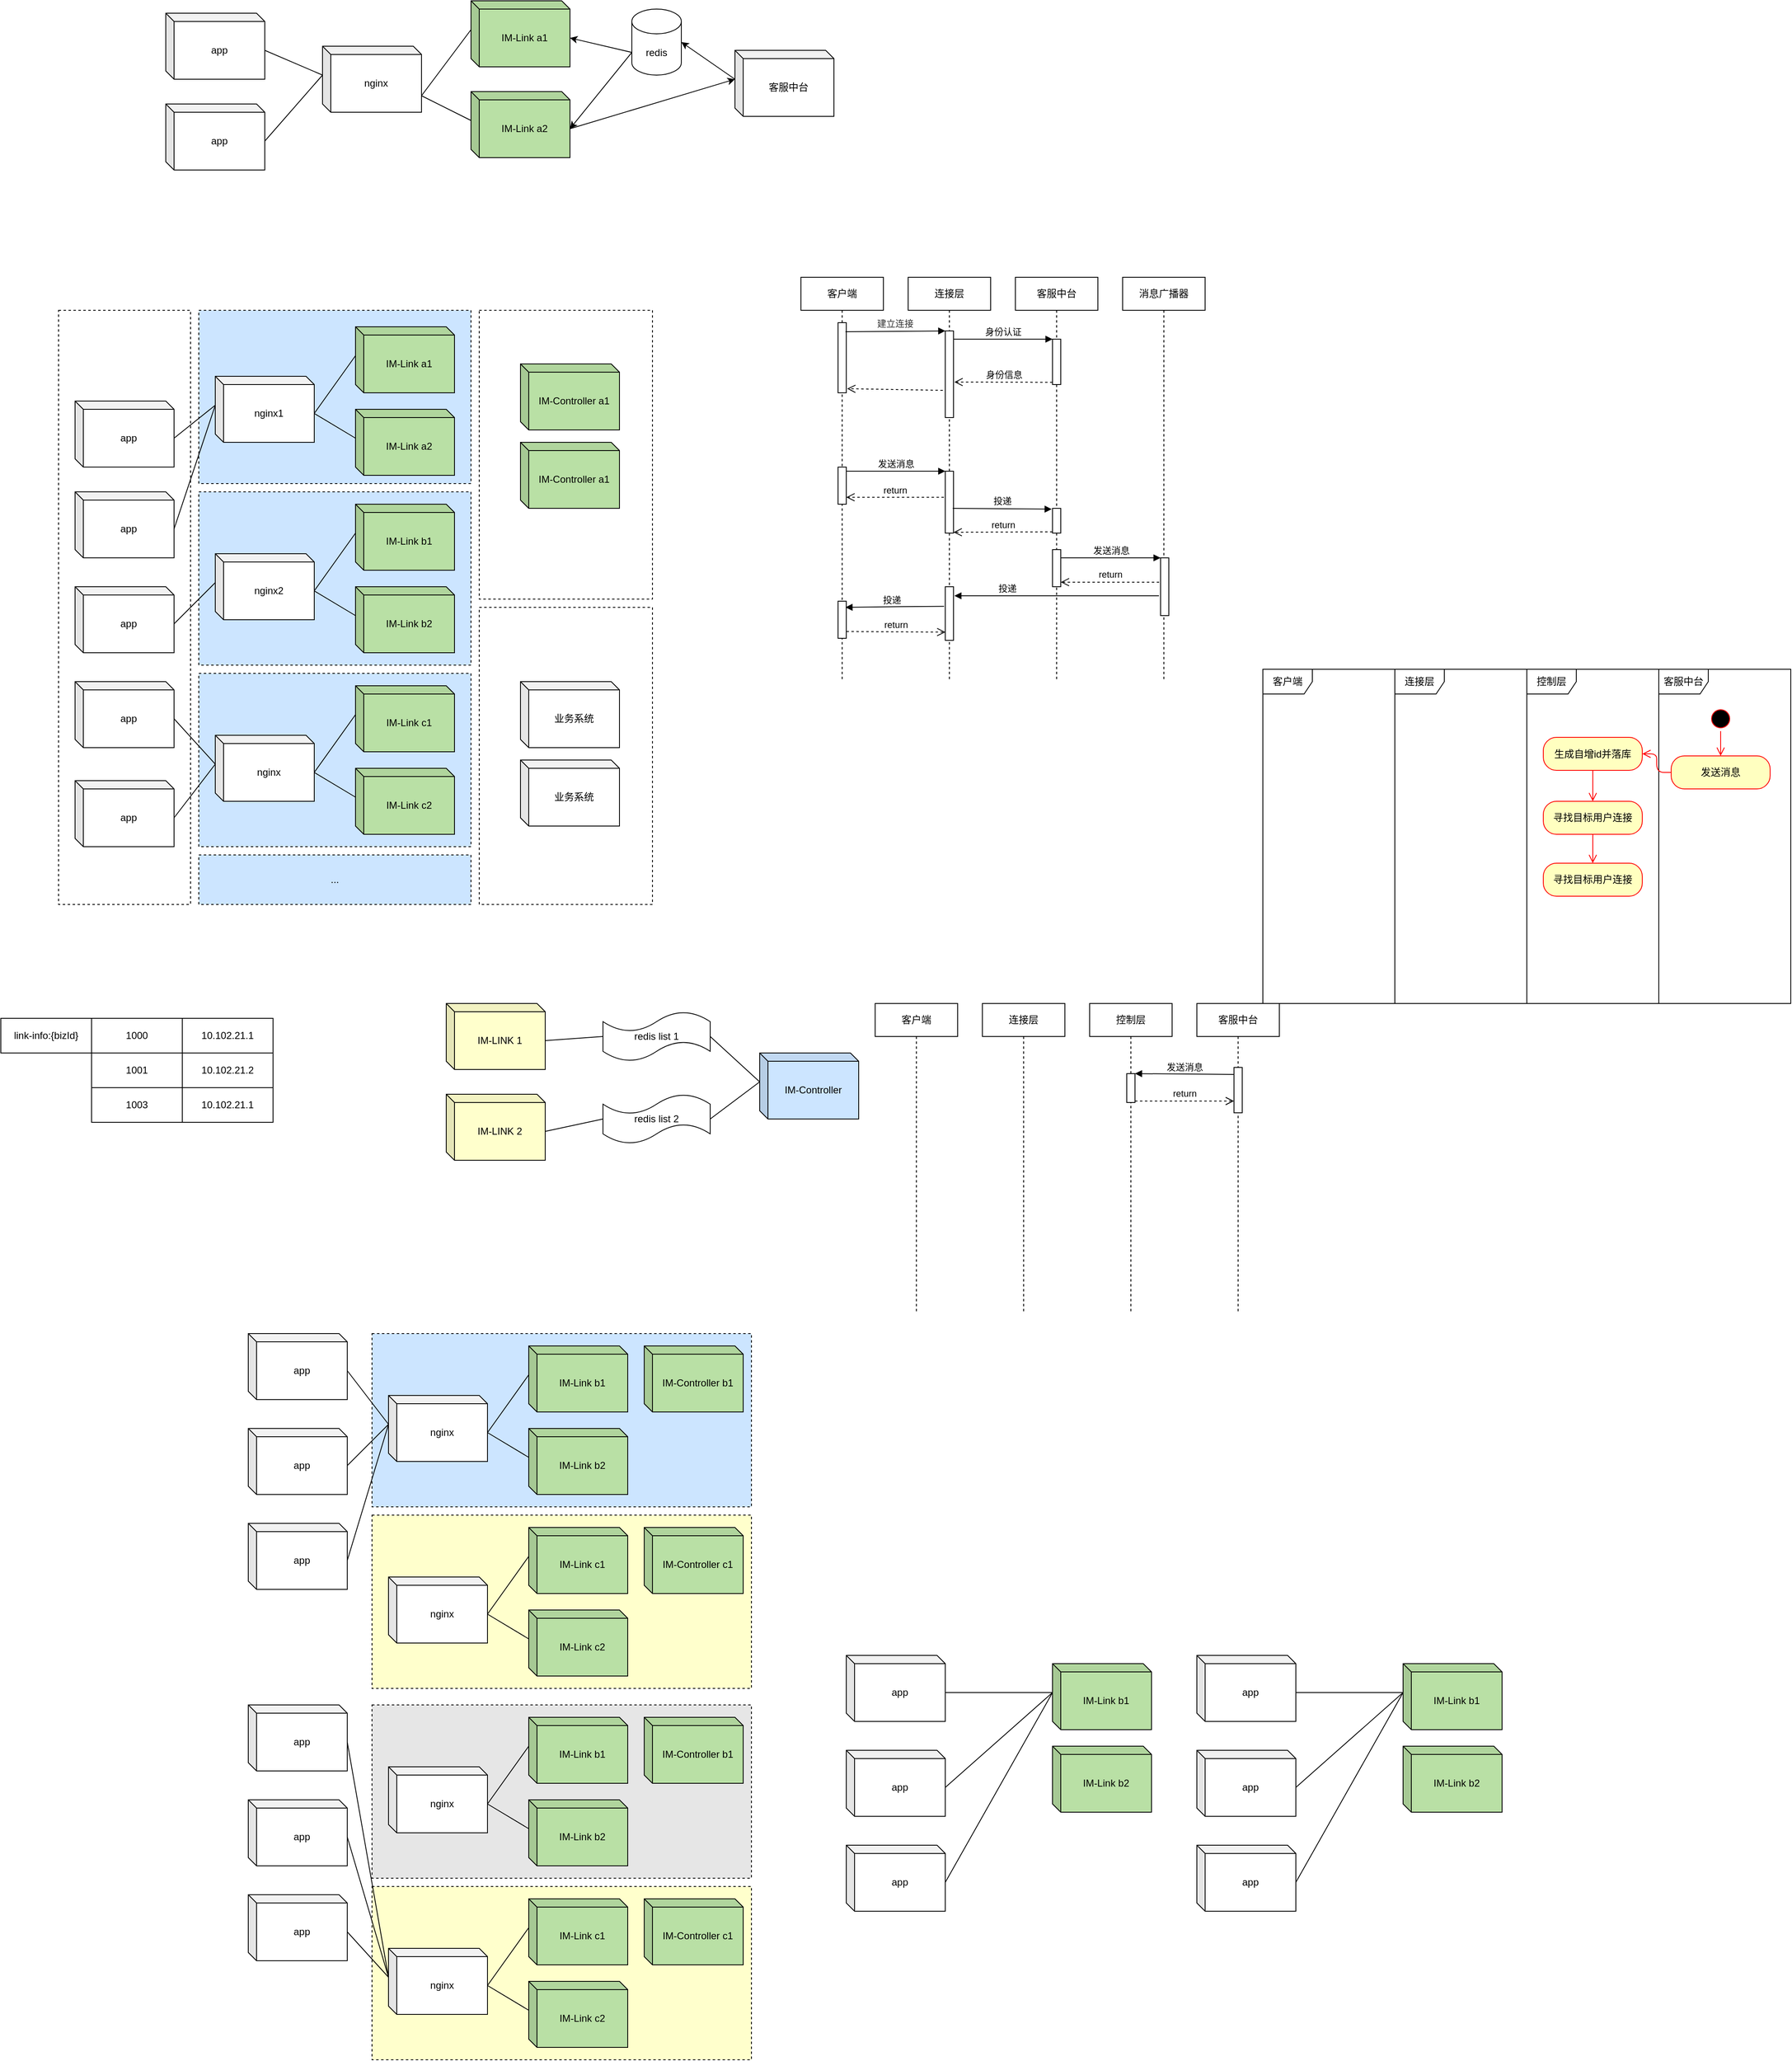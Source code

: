 <mxfile version="15.0.2" type="github">
  <diagram id="HWR2bWe-rGr_6qBOK7RL" name="Page-1">
    <mxGraphModel dx="5153" dy="3047" grid="1" gridSize="10" guides="1" tooltips="1" connect="1" arrows="1" fold="1" page="0" pageScale="1" pageWidth="827" pageHeight="1169" math="0" shadow="0">
      <root>
        <mxCell id="0" />
        <mxCell id="1" parent="0" />
        <mxCell id="uWvJQwDVK4Uudym2iglO-35" value="" style="rounded=0;whiteSpace=wrap;html=1;dashed=1;fillColor=#FFFFFF;" vertex="1" parent="1">
          <mxGeometry x="570" y="550" width="210" height="360" as="geometry" />
        </mxCell>
        <mxCell id="uWvJQwDVK4Uudym2iglO-33" value="" style="rounded=0;whiteSpace=wrap;html=1;dashed=1;fillColor=#FFFFFF;" vertex="1" parent="1">
          <mxGeometry x="570" y="190" width="210" height="350" as="geometry" />
        </mxCell>
        <mxCell id="uBFtZ3P6UFGyT4fA2xU4-18" value="" style="rounded=0;whiteSpace=wrap;html=1;dashed=1;fillColor=#FFFFFF;" parent="1" vertex="1">
          <mxGeometry x="60" y="190" width="160" height="720" as="geometry" />
        </mxCell>
        <mxCell id="4VuAMpq9W8bY4tnPrgcq-31" value="" style="rounded=0;whiteSpace=wrap;html=1;dashed=1;fillColor=#CCE5FF;" parent="1" vertex="1">
          <mxGeometry x="230" y="630" width="330" height="210" as="geometry" />
        </mxCell>
        <mxCell id="4VuAMpq9W8bY4tnPrgcq-30" value="" style="rounded=0;whiteSpace=wrap;html=1;dashed=1;fillColor=#CCE5FF;" parent="1" vertex="1">
          <mxGeometry x="230" y="410" width="330" height="210" as="geometry" />
        </mxCell>
        <mxCell id="4VuAMpq9W8bY4tnPrgcq-29" value="" style="rounded=0;whiteSpace=wrap;html=1;dashed=1;fillColor=#CCE5FF;" parent="1" vertex="1">
          <mxGeometry x="230" y="190" width="330" height="210" as="geometry" />
        </mxCell>
        <mxCell id="4VuAMpq9W8bY4tnPrgcq-4" style="rounded=0;orthogonalLoop=1;jettySize=auto;html=1;exitX=0;exitY=0;exitDx=120;exitDy=45;exitPerimeter=0;entryX=0;entryY=0;entryDx=0;entryDy=35;entryPerimeter=0;endArrow=none;endFill=0;" parent="1" source="4VuAMpq9W8bY4tnPrgcq-1" target="4VuAMpq9W8bY4tnPrgcq-2" edge="1">
          <mxGeometry relative="1" as="geometry" />
        </mxCell>
        <mxCell id="4VuAMpq9W8bY4tnPrgcq-5" style="edgeStyle=none;rounded=0;orthogonalLoop=1;jettySize=auto;html=1;exitX=0;exitY=0;exitDx=120;exitDy=45;exitPerimeter=0;entryX=0;entryY=0;entryDx=0;entryDy=35;entryPerimeter=0;endArrow=none;endFill=0;" parent="1" source="4VuAMpq9W8bY4tnPrgcq-1" target="4VuAMpq9W8bY4tnPrgcq-3" edge="1">
          <mxGeometry relative="1" as="geometry" />
        </mxCell>
        <mxCell id="4VuAMpq9W8bY4tnPrgcq-1" value="nginx1" style="shape=cube;whiteSpace=wrap;html=1;boundedLbl=1;backgroundOutline=1;darkOpacity=0.05;darkOpacity2=0.1;size=10;" parent="1" vertex="1">
          <mxGeometry x="250" y="270" width="120" height="80" as="geometry" />
        </mxCell>
        <mxCell id="4VuAMpq9W8bY4tnPrgcq-2" value="IM-Link a1" style="shape=cube;whiteSpace=wrap;html=1;boundedLbl=1;backgroundOutline=1;darkOpacity=0.05;darkOpacity2=0.1;size=10;fillColor=#B9E0A5;" parent="1" vertex="1">
          <mxGeometry x="420" y="210" width="120" height="80" as="geometry" />
        </mxCell>
        <mxCell id="4VuAMpq9W8bY4tnPrgcq-3" value="IM-Link a2" style="shape=cube;whiteSpace=wrap;html=1;boundedLbl=1;backgroundOutline=1;darkOpacity=0.05;darkOpacity2=0.1;size=10;fillColor=#B9E0A5;" parent="1" vertex="1">
          <mxGeometry x="420" y="310" width="120" height="80" as="geometry" />
        </mxCell>
        <mxCell id="4VuAMpq9W8bY4tnPrgcq-6" style="rounded=0;orthogonalLoop=1;jettySize=auto;html=1;exitX=0;exitY=0;exitDx=120;exitDy=45;exitPerimeter=0;entryX=0;entryY=0;entryDx=0;entryDy=35;entryPerimeter=0;endArrow=none;endFill=0;" parent="1" source="4VuAMpq9W8bY4tnPrgcq-8" target="4VuAMpq9W8bY4tnPrgcq-9" edge="1">
          <mxGeometry relative="1" as="geometry" />
        </mxCell>
        <mxCell id="4VuAMpq9W8bY4tnPrgcq-7" style="edgeStyle=none;rounded=0;orthogonalLoop=1;jettySize=auto;html=1;exitX=0;exitY=0;exitDx=120;exitDy=45;exitPerimeter=0;entryX=0;entryY=0;entryDx=0;entryDy=35;entryPerimeter=0;endArrow=none;endFill=0;" parent="1" source="4VuAMpq9W8bY4tnPrgcq-8" target="4VuAMpq9W8bY4tnPrgcq-10" edge="1">
          <mxGeometry relative="1" as="geometry" />
        </mxCell>
        <mxCell id="4VuAMpq9W8bY4tnPrgcq-8" value="nginx2" style="shape=cube;whiteSpace=wrap;html=1;boundedLbl=1;backgroundOutline=1;darkOpacity=0.05;darkOpacity2=0.1;size=10;" parent="1" vertex="1">
          <mxGeometry x="250" y="485" width="120" height="80" as="geometry" />
        </mxCell>
        <mxCell id="4VuAMpq9W8bY4tnPrgcq-9" value="IM-Link b1" style="shape=cube;whiteSpace=wrap;html=1;boundedLbl=1;backgroundOutline=1;darkOpacity=0.05;darkOpacity2=0.1;size=10;fillColor=#B9E0A5;" parent="1" vertex="1">
          <mxGeometry x="420" y="425" width="120" height="80" as="geometry" />
        </mxCell>
        <mxCell id="4VuAMpq9W8bY4tnPrgcq-10" value="IM-Link b2" style="shape=cube;whiteSpace=wrap;html=1;boundedLbl=1;backgroundOutline=1;darkOpacity=0.05;darkOpacity2=0.1;size=10;fillColor=#B9E0A5;" parent="1" vertex="1">
          <mxGeometry x="420" y="525" width="120" height="80" as="geometry" />
        </mxCell>
        <mxCell id="uBFtZ3P6UFGyT4fA2xU4-32" style="edgeStyle=none;rounded=0;orthogonalLoop=1;jettySize=auto;html=1;exitX=0;exitY=0;exitDx=120;exitDy=45;exitPerimeter=0;entryX=0;entryY=0;entryDx=0;entryDy=35;entryPerimeter=0;endArrow=none;endFill=0;" parent="1" source="4VuAMpq9W8bY4tnPrgcq-13" target="4VuAMpq9W8bY4tnPrgcq-1" edge="1">
          <mxGeometry relative="1" as="geometry" />
        </mxCell>
        <mxCell id="4VuAMpq9W8bY4tnPrgcq-13" value="app" style="shape=cube;whiteSpace=wrap;html=1;boundedLbl=1;backgroundOutline=1;darkOpacity=0.05;darkOpacity2=0.1;size=10;" parent="1" vertex="1">
          <mxGeometry x="80" y="300" width="120" height="80" as="geometry" />
        </mxCell>
        <mxCell id="uBFtZ3P6UFGyT4fA2xU4-33" style="edgeStyle=none;rounded=0;orthogonalLoop=1;jettySize=auto;html=1;exitX=0;exitY=0;exitDx=120;exitDy=45;exitPerimeter=0;entryX=0;entryY=0;entryDx=0;entryDy=35;entryPerimeter=0;endArrow=none;endFill=0;" parent="1" source="4VuAMpq9W8bY4tnPrgcq-14" target="4VuAMpq9W8bY4tnPrgcq-1" edge="1">
          <mxGeometry relative="1" as="geometry" />
        </mxCell>
        <mxCell id="4VuAMpq9W8bY4tnPrgcq-14" value="app" style="shape=cube;whiteSpace=wrap;html=1;boundedLbl=1;backgroundOutline=1;darkOpacity=0.05;darkOpacity2=0.1;size=10;" parent="1" vertex="1">
          <mxGeometry x="80" y="410" width="120" height="80" as="geometry" />
        </mxCell>
        <mxCell id="uBFtZ3P6UFGyT4fA2xU4-34" style="edgeStyle=none;rounded=0;orthogonalLoop=1;jettySize=auto;html=1;exitX=0;exitY=0;exitDx=120;exitDy=45;exitPerimeter=0;entryX=0;entryY=0;entryDx=0;entryDy=35;entryPerimeter=0;endArrow=none;endFill=0;" parent="1" source="4VuAMpq9W8bY4tnPrgcq-15" target="4VuAMpq9W8bY4tnPrgcq-8" edge="1">
          <mxGeometry relative="1" as="geometry" />
        </mxCell>
        <mxCell id="4VuAMpq9W8bY4tnPrgcq-15" value="app" style="shape=cube;whiteSpace=wrap;html=1;boundedLbl=1;backgroundOutline=1;darkOpacity=0.05;darkOpacity2=0.1;size=10;" parent="1" vertex="1">
          <mxGeometry x="80" y="525" width="120" height="80" as="geometry" />
        </mxCell>
        <mxCell id="uBFtZ3P6UFGyT4fA2xU4-35" style="edgeStyle=none;rounded=0;orthogonalLoop=1;jettySize=auto;html=1;exitX=0;exitY=0;exitDx=120;exitDy=45;exitPerimeter=0;entryX=0;entryY=0;entryDx=0;entryDy=35;entryPerimeter=0;endArrow=none;endFill=0;" parent="1" source="4VuAMpq9W8bY4tnPrgcq-16" target="4VuAMpq9W8bY4tnPrgcq-21" edge="1">
          <mxGeometry relative="1" as="geometry" />
        </mxCell>
        <mxCell id="4VuAMpq9W8bY4tnPrgcq-16" value="app" style="shape=cube;whiteSpace=wrap;html=1;boundedLbl=1;backgroundOutline=1;darkOpacity=0.05;darkOpacity2=0.1;size=10;" parent="1" vertex="1">
          <mxGeometry x="80" y="640" width="120" height="80" as="geometry" />
        </mxCell>
        <mxCell id="4VuAMpq9W8bY4tnPrgcq-17" value="业务系统" style="shape=cube;whiteSpace=wrap;html=1;boundedLbl=1;backgroundOutline=1;darkOpacity=0.05;darkOpacity2=0.1;size=10;" parent="1" vertex="1">
          <mxGeometry x="620" y="640" width="120" height="80" as="geometry" />
        </mxCell>
        <mxCell id="4VuAMpq9W8bY4tnPrgcq-19" style="rounded=0;orthogonalLoop=1;jettySize=auto;html=1;exitX=0;exitY=0;exitDx=120;exitDy=45;exitPerimeter=0;entryX=0;entryY=0;entryDx=0;entryDy=35;entryPerimeter=0;endArrow=none;endFill=0;" parent="1" source="4VuAMpq9W8bY4tnPrgcq-21" target="4VuAMpq9W8bY4tnPrgcq-22" edge="1">
          <mxGeometry relative="1" as="geometry" />
        </mxCell>
        <mxCell id="4VuAMpq9W8bY4tnPrgcq-20" style="edgeStyle=none;rounded=0;orthogonalLoop=1;jettySize=auto;html=1;exitX=0;exitY=0;exitDx=120;exitDy=45;exitPerimeter=0;entryX=0;entryY=0;entryDx=0;entryDy=35;entryPerimeter=0;endArrow=none;endFill=0;" parent="1" source="4VuAMpq9W8bY4tnPrgcq-21" target="4VuAMpq9W8bY4tnPrgcq-23" edge="1">
          <mxGeometry relative="1" as="geometry" />
        </mxCell>
        <mxCell id="4VuAMpq9W8bY4tnPrgcq-21" value="nginx" style="shape=cube;whiteSpace=wrap;html=1;boundedLbl=1;backgroundOutline=1;darkOpacity=0.05;darkOpacity2=0.1;size=10;" parent="1" vertex="1">
          <mxGeometry x="250" y="705" width="120" height="80" as="geometry" />
        </mxCell>
        <mxCell id="4VuAMpq9W8bY4tnPrgcq-22" value="&lt;span&gt;IM-Link c1&lt;/span&gt;" style="shape=cube;whiteSpace=wrap;html=1;boundedLbl=1;backgroundOutline=1;darkOpacity=0.05;darkOpacity2=0.1;size=10;fillColor=#B9E0A5;" parent="1" vertex="1">
          <mxGeometry x="420" y="645" width="120" height="80" as="geometry" />
        </mxCell>
        <mxCell id="4VuAMpq9W8bY4tnPrgcq-23" value="IM-Link c2" style="shape=cube;whiteSpace=wrap;html=1;boundedLbl=1;backgroundOutline=1;darkOpacity=0.05;darkOpacity2=0.1;size=10;fillColor=#B9E0A5;" parent="1" vertex="1">
          <mxGeometry x="420" y="745" width="120" height="80" as="geometry" />
        </mxCell>
        <mxCell id="4VuAMpq9W8bY4tnPrgcq-35" value="&lt;font color=&quot;#000000&quot;&gt;客户端&lt;/font&gt;" style="shape=umlLifeline;perimeter=lifelinePerimeter;whiteSpace=wrap;html=1;container=1;collapsible=0;recursiveResize=0;outlineConnect=0;fontColor=#FFFFFF;fillColor=#FFFFFF;" parent="1" vertex="1">
          <mxGeometry x="960" y="150" width="100" height="490" as="geometry" />
        </mxCell>
        <mxCell id="4VuAMpq9W8bY4tnPrgcq-41" value="" style="html=1;points=[];perimeter=orthogonalPerimeter;fontColor=#FFFFFF;fillColor=#FFFFFF;" parent="4VuAMpq9W8bY4tnPrgcq-35" vertex="1">
          <mxGeometry x="45" y="55" width="10" height="85" as="geometry" />
        </mxCell>
        <mxCell id="prUlUVT94hGPsrKWR-87-13" value="" style="html=1;points=[];perimeter=orthogonalPerimeter;fontColor=#FFFFFF;fillColor=#FFFFFF;" parent="4VuAMpq9W8bY4tnPrgcq-35" vertex="1">
          <mxGeometry x="45" y="392.5" width="10" height="45" as="geometry" />
        </mxCell>
        <mxCell id="4VuAMpq9W8bY4tnPrgcq-36" value="&lt;font color=&quot;#000000&quot;&gt;连接层&lt;/font&gt;" style="shape=umlLifeline;perimeter=lifelinePerimeter;whiteSpace=wrap;html=1;container=1;collapsible=0;recursiveResize=0;outlineConnect=0;fontColor=#FFFFFF;fillColor=#FFFFFF;" parent="1" vertex="1">
          <mxGeometry x="1090" y="150" width="100" height="490" as="geometry" />
        </mxCell>
        <mxCell id="4VuAMpq9W8bY4tnPrgcq-42" value="" style="html=1;points=[];perimeter=orthogonalPerimeter;fontColor=#FFFFFF;fillColor=#FFFFFF;" parent="4VuAMpq9W8bY4tnPrgcq-36" vertex="1">
          <mxGeometry x="45" y="65" width="10" height="105" as="geometry" />
        </mxCell>
        <mxCell id="uBFtZ3P6UFGyT4fA2xU4-1" value="" style="html=1;points=[];perimeter=orthogonalPerimeter;" parent="4VuAMpq9W8bY4tnPrgcq-36" vertex="1">
          <mxGeometry x="45" y="235" width="10" height="75" as="geometry" />
        </mxCell>
        <mxCell id="4VuAMpq9W8bY4tnPrgcq-37" value="&lt;font color=&quot;#000000&quot;&gt;客服中台&lt;/font&gt;" style="shape=umlLifeline;perimeter=lifelinePerimeter;whiteSpace=wrap;html=1;container=1;collapsible=0;recursiveResize=0;outlineConnect=0;fontColor=#FFFFFF;fillColor=#FFFFFF;" parent="1" vertex="1">
          <mxGeometry x="1220" y="150" width="100" height="490" as="geometry" />
        </mxCell>
        <mxCell id="4VuAMpq9W8bY4tnPrgcq-45" value="" style="html=1;points=[];perimeter=orthogonalPerimeter;fontColor=#FFFFFF;fillColor=#FFFFFF;" parent="4VuAMpq9W8bY4tnPrgcq-37" vertex="1">
          <mxGeometry x="45" y="75" width="10" height="55" as="geometry" />
        </mxCell>
        <mxCell id="uBFtZ3P6UFGyT4fA2xU4-5" value="" style="html=1;points=[];perimeter=orthogonalPerimeter;" parent="4VuAMpq9W8bY4tnPrgcq-37" vertex="1">
          <mxGeometry x="45" y="280" width="10" height="30" as="geometry" />
        </mxCell>
        <mxCell id="4VuAMpq9W8bY4tnPrgcq-43" value="&lt;font color=&quot;#333333&quot;&gt;建立连接&lt;/font&gt;" style="html=1;verticalAlign=bottom;endArrow=block;entryX=0;entryY=0;fontColor=#FFFFFF;fillColor=#99CCFF;exitX=0.9;exitY=0.129;exitDx=0;exitDy=0;exitPerimeter=0;" parent="1" source="4VuAMpq9W8bY4tnPrgcq-41" target="4VuAMpq9W8bY4tnPrgcq-42" edge="1">
          <mxGeometry relative="1" as="geometry">
            <mxPoint x="1017" y="215" as="sourcePoint" />
          </mxGeometry>
        </mxCell>
        <mxCell id="4VuAMpq9W8bY4tnPrgcq-46" value="&lt;font color=&quot;#000000&quot;&gt;身份认证&lt;/font&gt;" style="html=1;verticalAlign=bottom;endArrow=block;entryX=0;entryY=0;fontColor=#FFFFFF;fillColor=#99CCFF;" parent="1" target="4VuAMpq9W8bY4tnPrgcq-45" edge="1">
          <mxGeometry relative="1" as="geometry">
            <mxPoint x="1145" y="225" as="sourcePoint" />
          </mxGeometry>
        </mxCell>
        <mxCell id="4VuAMpq9W8bY4tnPrgcq-47" value="&lt;font color=&quot;#000000&quot;&gt;身份信息&lt;/font&gt;" style="html=1;verticalAlign=bottom;endArrow=open;dashed=1;endSize=8;exitX=0;exitY=0.95;fontColor=#FFFFFF;fillColor=#99CCFF;entryX=1.1;entryY=0.59;entryDx=0;entryDy=0;entryPerimeter=0;" parent="1" source="4VuAMpq9W8bY4tnPrgcq-45" target="4VuAMpq9W8bY4tnPrgcq-42" edge="1">
          <mxGeometry relative="1" as="geometry">
            <mxPoint x="1195" y="301" as="targetPoint" />
          </mxGeometry>
        </mxCell>
        <mxCell id="4VuAMpq9W8bY4tnPrgcq-44" value="" style="html=1;verticalAlign=bottom;endArrow=open;dashed=1;endSize=8;exitX=-0.3;exitY=0.686;fontColor=#FFFFFF;fillColor=#99CCFF;exitDx=0;exitDy=0;exitPerimeter=0;entryX=1.1;entryY=0.941;entryDx=0;entryDy=0;entryPerimeter=0;" parent="1" source="4VuAMpq9W8bY4tnPrgcq-42" target="4VuAMpq9W8bY4tnPrgcq-41" edge="1">
          <mxGeometry relative="1" as="geometry">
            <mxPoint x="1015" y="290" as="targetPoint" />
          </mxGeometry>
        </mxCell>
        <mxCell id="4VuAMpq9W8bY4tnPrgcq-51" value="" style="html=1;points=[];perimeter=orthogonalPerimeter;fontColor=#FFFFFF;fillColor=#FFFFFF;" parent="1" vertex="1">
          <mxGeometry x="1005" y="380" width="10" height="45" as="geometry" />
        </mxCell>
        <mxCell id="uBFtZ3P6UFGyT4fA2xU4-6" value="投递" style="html=1;verticalAlign=bottom;endArrow=block;entryX=-0.1;entryY=0.033;exitX=0.9;exitY=0.6;exitDx=0;exitDy=0;exitPerimeter=0;entryDx=0;entryDy=0;entryPerimeter=0;" parent="1" source="uBFtZ3P6UFGyT4fA2xU4-1" target="uBFtZ3P6UFGyT4fA2xU4-5" edge="1">
          <mxGeometry relative="1" as="geometry">
            <mxPoint x="1195" y="395" as="sourcePoint" />
          </mxGeometry>
        </mxCell>
        <mxCell id="uBFtZ3P6UFGyT4fA2xU4-7" value="return" style="html=1;verticalAlign=bottom;endArrow=open;dashed=1;endSize=8;exitX=0;exitY=0.95;" parent="1" source="uBFtZ3P6UFGyT4fA2xU4-5" edge="1">
          <mxGeometry relative="1" as="geometry">
            <mxPoint x="1145" y="459" as="targetPoint" />
          </mxGeometry>
        </mxCell>
        <mxCell id="uBFtZ3P6UFGyT4fA2xU4-2" value="发送消息" style="html=1;verticalAlign=bottom;endArrow=block;entryX=0;entryY=0;" parent="1" source="4VuAMpq9W8bY4tnPrgcq-51" target="uBFtZ3P6UFGyT4fA2xU4-1" edge="1">
          <mxGeometry relative="1" as="geometry">
            <mxPoint x="1065" y="385" as="sourcePoint" />
          </mxGeometry>
        </mxCell>
        <mxCell id="uBFtZ3P6UFGyT4fA2xU4-3" value="return" style="html=1;verticalAlign=bottom;endArrow=open;dashed=1;endSize=8;exitX=-0.167;exitY=0.421;exitDx=0;exitDy=0;exitPerimeter=0;" parent="1" source="uBFtZ3P6UFGyT4fA2xU4-1" target="4VuAMpq9W8bY4tnPrgcq-51" edge="1">
          <mxGeometry relative="1" as="geometry">
            <mxPoint x="1065" y="461" as="targetPoint" />
          </mxGeometry>
        </mxCell>
        <mxCell id="uBFtZ3P6UFGyT4fA2xU4-15" value="IM-Controller a1" style="shape=cube;whiteSpace=wrap;html=1;boundedLbl=1;backgroundOutline=1;darkOpacity=0.05;darkOpacity2=0.1;size=10;fillColor=#B9E0A5;" parent="1" vertex="1">
          <mxGeometry x="620" y="255" width="120" height="80" as="geometry" />
        </mxCell>
        <mxCell id="uBFtZ3P6UFGyT4fA2xU4-42" value="&lt;font color=&quot;#000000&quot;&gt;客户端&lt;/font&gt;" style="shape=umlLifeline;perimeter=lifelinePerimeter;whiteSpace=wrap;html=1;container=1;collapsible=0;recursiveResize=0;outlineConnect=0;fontColor=#FFFFFF;fillColor=#FFFFFF;" parent="1" vertex="1">
          <mxGeometry x="1050" y="1030" width="100" height="375" as="geometry" />
        </mxCell>
        <mxCell id="uBFtZ3P6UFGyT4fA2xU4-43" value="&lt;font color=&quot;#000000&quot;&gt;连接层&lt;/font&gt;" style="shape=umlLifeline;perimeter=lifelinePerimeter;whiteSpace=wrap;html=1;container=1;collapsible=0;recursiveResize=0;outlineConnect=0;fontColor=#FFFFFF;fillColor=#FFFFFF;" parent="1" vertex="1">
          <mxGeometry x="1180" y="1030" width="100" height="375" as="geometry" />
        </mxCell>
        <mxCell id="uBFtZ3P6UFGyT4fA2xU4-44" value="&lt;font color=&quot;#000000&quot;&gt;客服中台&lt;/font&gt;" style="shape=umlLifeline;perimeter=lifelinePerimeter;whiteSpace=wrap;html=1;container=1;collapsible=0;recursiveResize=0;outlineConnect=0;fontColor=#FFFFFF;fillColor=#FFFFFF;" parent="1" vertex="1">
          <mxGeometry x="1440" y="1030" width="100" height="375" as="geometry" />
        </mxCell>
        <mxCell id="uBFtZ3P6UFGyT4fA2xU4-45" value="&lt;font color=&quot;#000000&quot;&gt;控制层&lt;/font&gt;" style="shape=umlLifeline;perimeter=lifelinePerimeter;whiteSpace=wrap;html=1;container=1;collapsible=0;recursiveResize=0;outlineConnect=0;fontColor=#FFFFFF;fillColor=#FFFFFF;" parent="1" vertex="1">
          <mxGeometry x="1310" y="1030" width="100" height="375" as="geometry" />
        </mxCell>
        <mxCell id="uBFtZ3P6UFGyT4fA2xU4-46" value="" style="html=1;points=[];perimeter=orthogonalPerimeter;fillColor=#FFFFFF;" parent="uBFtZ3P6UFGyT4fA2xU4-45" vertex="1">
          <mxGeometry x="45" y="85" width="10" height="35" as="geometry" />
        </mxCell>
        <mxCell id="uBFtZ3P6UFGyT4fA2xU4-49" value="" style="html=1;points=[];perimeter=orthogonalPerimeter;fontColor=#FFFFFF;fillColor=#FFFFFF;" parent="1" vertex="1">
          <mxGeometry x="1485" y="1107.5" width="10" height="55" as="geometry" />
        </mxCell>
        <mxCell id="uBFtZ3P6UFGyT4fA2xU4-47" value="发送消息" style="html=1;verticalAlign=bottom;endArrow=block;entryX=1;entryY=0;exitX=0;exitY=0.155;exitDx=0;exitDy=0;exitPerimeter=0;" parent="1" source="uBFtZ3P6UFGyT4fA2xU4-49" target="uBFtZ3P6UFGyT4fA2xU4-46" edge="1">
          <mxGeometry relative="1" as="geometry">
            <mxPoint x="1425" y="1115" as="sourcePoint" />
          </mxGeometry>
        </mxCell>
        <mxCell id="uBFtZ3P6UFGyT4fA2xU4-48" value="return" style="html=1;verticalAlign=bottom;endArrow=open;dashed=1;endSize=8;exitX=1;exitY=0.95;" parent="1" source="uBFtZ3P6UFGyT4fA2xU4-46" target="uBFtZ3P6UFGyT4fA2xU4-49" edge="1">
          <mxGeometry relative="1" as="geometry">
            <mxPoint x="1425" y="1172" as="targetPoint" />
          </mxGeometry>
        </mxCell>
        <mxCell id="uBFtZ3P6UFGyT4fA2xU4-50" value="客户端" style="shape=umlFrame;whiteSpace=wrap;html=1;fillColor=#FFFFFF;" parent="1" vertex="1">
          <mxGeometry x="1520" y="625" width="160" height="405" as="geometry" />
        </mxCell>
        <mxCell id="uBFtZ3P6UFGyT4fA2xU4-51" value="连接层" style="shape=umlFrame;whiteSpace=wrap;html=1;fillColor=#FFFFFF;" parent="1" vertex="1">
          <mxGeometry x="1680" y="625" width="160" height="405" as="geometry" />
        </mxCell>
        <mxCell id="uBFtZ3P6UFGyT4fA2xU4-52" value="控制层" style="shape=umlFrame;whiteSpace=wrap;html=1;fillColor=#FFFFFF;" parent="1" vertex="1">
          <mxGeometry x="1840" y="625" width="160" height="405" as="geometry" />
        </mxCell>
        <mxCell id="uBFtZ3P6UFGyT4fA2xU4-53" value="客服中台" style="shape=umlFrame;whiteSpace=wrap;html=1;fillColor=#FFFFFF;" parent="1" vertex="1">
          <mxGeometry x="2000" y="625" width="160" height="405" as="geometry" />
        </mxCell>
        <mxCell id="uBFtZ3P6UFGyT4fA2xU4-54" value="" style="ellipse;html=1;shape=startState;fillColor=#000000;strokeColor=#ff0000;" parent="1" vertex="1">
          <mxGeometry x="2060" y="670" width="30" height="30" as="geometry" />
        </mxCell>
        <mxCell id="uBFtZ3P6UFGyT4fA2xU4-55" value="" style="edgeStyle=orthogonalEdgeStyle;html=1;verticalAlign=bottom;endArrow=open;endSize=8;strokeColor=#ff0000;entryX=0.5;entryY=0;entryDx=0;entryDy=0;" parent="1" source="uBFtZ3P6UFGyT4fA2xU4-54" target="uBFtZ3P6UFGyT4fA2xU4-56" edge="1">
          <mxGeometry relative="1" as="geometry">
            <mxPoint x="2075" y="760" as="targetPoint" />
          </mxGeometry>
        </mxCell>
        <mxCell id="uBFtZ3P6UFGyT4fA2xU4-56" value="发送消息" style="rounded=1;whiteSpace=wrap;html=1;arcSize=40;fontColor=#000000;fillColor=#ffffc0;strokeColor=#ff0000;" parent="1" vertex="1">
          <mxGeometry x="2015" y="730" width="120" height="40" as="geometry" />
        </mxCell>
        <mxCell id="uBFtZ3P6UFGyT4fA2xU4-57" value="" style="edgeStyle=orthogonalEdgeStyle;html=1;verticalAlign=bottom;endArrow=open;endSize=8;strokeColor=#ff0000;entryX=1;entryY=0.5;entryDx=0;entryDy=0;" parent="1" source="uBFtZ3P6UFGyT4fA2xU4-56" target="uBFtZ3P6UFGyT4fA2xU4-58" edge="1">
          <mxGeometry relative="1" as="geometry">
            <mxPoint x="2080" y="863" as="targetPoint" />
          </mxGeometry>
        </mxCell>
        <mxCell id="uBFtZ3P6UFGyT4fA2xU4-58" value="生成自增id并落库" style="rounded=1;whiteSpace=wrap;html=1;arcSize=40;fontColor=#000000;fillColor=#ffffc0;strokeColor=#ff0000;" parent="1" vertex="1">
          <mxGeometry x="1860" y="707.5" width="120" height="40" as="geometry" />
        </mxCell>
        <mxCell id="uBFtZ3P6UFGyT4fA2xU4-59" value="" style="edgeStyle=orthogonalEdgeStyle;html=1;verticalAlign=bottom;endArrow=open;endSize=8;strokeColor=#ff0000;entryX=0.5;entryY=0;entryDx=0;entryDy=0;" parent="1" source="uBFtZ3P6UFGyT4fA2xU4-58" target="uBFtZ3P6UFGyT4fA2xU4-60" edge="1">
          <mxGeometry relative="1" as="geometry">
            <mxPoint x="1920" y="830" as="targetPoint" />
          </mxGeometry>
        </mxCell>
        <mxCell id="uBFtZ3P6UFGyT4fA2xU4-60" value="寻找目标用户连接" style="rounded=1;whiteSpace=wrap;html=1;arcSize=40;fontColor=#000000;fillColor=#ffffc0;strokeColor=#ff0000;" parent="1" vertex="1">
          <mxGeometry x="1860" y="785" width="120" height="40" as="geometry" />
        </mxCell>
        <mxCell id="uBFtZ3P6UFGyT4fA2xU4-61" value="寻找目标用户连接" style="rounded=1;whiteSpace=wrap;html=1;arcSize=40;fontColor=#000000;fillColor=#ffffc0;strokeColor=#ff0000;" parent="1" vertex="1">
          <mxGeometry x="1860" y="860" width="120" height="40" as="geometry" />
        </mxCell>
        <mxCell id="uBFtZ3P6UFGyT4fA2xU4-63" value="" style="edgeStyle=orthogonalEdgeStyle;html=1;verticalAlign=bottom;endArrow=open;endSize=8;strokeColor=#ff0000;entryX=0.5;entryY=0;entryDx=0;entryDy=0;exitX=0.5;exitY=1;exitDx=0;exitDy=0;" parent="1" source="uBFtZ3P6UFGyT4fA2xU4-60" target="uBFtZ3P6UFGyT4fA2xU4-61" edge="1">
          <mxGeometry relative="1" as="geometry">
            <mxPoint x="1930" y="795" as="targetPoint" />
            <mxPoint x="1930" y="757.5" as="sourcePoint" />
          </mxGeometry>
        </mxCell>
        <mxCell id="uBFtZ3P6UFGyT4fA2xU4-69" style="edgeStyle=none;rounded=0;orthogonalLoop=1;jettySize=auto;html=1;exitX=0;exitY=0;exitDx=120;exitDy=45;exitPerimeter=0;entryX=0;entryY=0.5;entryDx=0;entryDy=0;entryPerimeter=0;endArrow=none;endFill=0;" parent="1" source="uBFtZ3P6UFGyT4fA2xU4-64" target="uBFtZ3P6UFGyT4fA2xU4-67" edge="1">
          <mxGeometry relative="1" as="geometry" />
        </mxCell>
        <mxCell id="uBFtZ3P6UFGyT4fA2xU4-64" value="IM-LINK 1" style="shape=cube;whiteSpace=wrap;html=1;boundedLbl=1;backgroundOutline=1;darkOpacity=0.05;darkOpacity2=0.1;size=10;fillColor=#FFFFCC;" parent="1" vertex="1">
          <mxGeometry x="530" y="1030" width="120" height="80" as="geometry" />
        </mxCell>
        <mxCell id="uBFtZ3P6UFGyT4fA2xU4-70" style="edgeStyle=none;rounded=0;orthogonalLoop=1;jettySize=auto;html=1;exitX=0;exitY=0;exitDx=120;exitDy=45;exitPerimeter=0;entryX=0;entryY=0.5;entryDx=0;entryDy=0;entryPerimeter=0;endArrow=none;endFill=0;" parent="1" source="uBFtZ3P6UFGyT4fA2xU4-65" target="uBFtZ3P6UFGyT4fA2xU4-68" edge="1">
          <mxGeometry relative="1" as="geometry" />
        </mxCell>
        <mxCell id="uBFtZ3P6UFGyT4fA2xU4-65" value="IM-LINK 2" style="shape=cube;whiteSpace=wrap;html=1;boundedLbl=1;backgroundOutline=1;darkOpacity=0.05;darkOpacity2=0.1;size=10;fillColor=#FFFFCC;" parent="1" vertex="1">
          <mxGeometry x="530" y="1140" width="120" height="80" as="geometry" />
        </mxCell>
        <mxCell id="uBFtZ3P6UFGyT4fA2xU4-67" value="redis list 1" style="shape=tape;whiteSpace=wrap;html=1;fillColor=#FFFFFF;" parent="1" vertex="1">
          <mxGeometry x="720" y="1040" width="130" height="60" as="geometry" />
        </mxCell>
        <mxCell id="uBFtZ3P6UFGyT4fA2xU4-68" value="redis list 2" style="shape=tape;whiteSpace=wrap;html=1;fillColor=#FFFFFF;" parent="1" vertex="1">
          <mxGeometry x="720" y="1140" width="130" height="60" as="geometry" />
        </mxCell>
        <mxCell id="uBFtZ3P6UFGyT4fA2xU4-72" style="edgeStyle=none;rounded=0;orthogonalLoop=1;jettySize=auto;html=1;exitX=0;exitY=0;exitDx=0;exitDy=35;exitPerimeter=0;entryX=1;entryY=0.5;entryDx=0;entryDy=0;entryPerimeter=0;endArrow=none;endFill=0;" parent="1" source="uBFtZ3P6UFGyT4fA2xU4-71" target="uBFtZ3P6UFGyT4fA2xU4-67" edge="1">
          <mxGeometry relative="1" as="geometry" />
        </mxCell>
        <mxCell id="uBFtZ3P6UFGyT4fA2xU4-73" style="edgeStyle=none;rounded=0;orthogonalLoop=1;jettySize=auto;html=1;exitX=0;exitY=0;exitDx=0;exitDy=35;exitPerimeter=0;entryX=1;entryY=0.5;entryDx=0;entryDy=0;entryPerimeter=0;endArrow=none;endFill=0;" parent="1" source="uBFtZ3P6UFGyT4fA2xU4-71" target="uBFtZ3P6UFGyT4fA2xU4-68" edge="1">
          <mxGeometry relative="1" as="geometry" />
        </mxCell>
        <mxCell id="uBFtZ3P6UFGyT4fA2xU4-71" value="IM-Controller" style="shape=cube;whiteSpace=wrap;html=1;boundedLbl=1;backgroundOutline=1;darkOpacity=0.05;darkOpacity2=0.1;size=10;fillColor=#CCE5FF;" parent="1" vertex="1">
          <mxGeometry x="910" y="1090" width="120" height="80" as="geometry" />
        </mxCell>
        <mxCell id="prUlUVT94hGPsrKWR-87-1" value="&lt;font color=&quot;#000000&quot;&gt;消息广播器&lt;/font&gt;" style="shape=umlLifeline;perimeter=lifelinePerimeter;whiteSpace=wrap;html=1;container=1;collapsible=0;recursiveResize=0;outlineConnect=0;fontColor=#FFFFFF;fillColor=#FFFFFF;" parent="1" vertex="1">
          <mxGeometry x="1350" y="150" width="100" height="490" as="geometry" />
        </mxCell>
        <mxCell id="prUlUVT94hGPsrKWR-87-7" value="" style="html=1;points=[];perimeter=orthogonalPerimeter;" parent="1" vertex="1">
          <mxGeometry x="1396" y="490" width="10" height="70" as="geometry" />
        </mxCell>
        <mxCell id="prUlUVT94hGPsrKWR-87-8" value="" style="html=1;points=[];perimeter=orthogonalPerimeter;fontColor=#FFFFFF;fillColor=#FFFFFF;" parent="1" vertex="1">
          <mxGeometry x="1265" y="480" width="10" height="45" as="geometry" />
        </mxCell>
        <mxCell id="prUlUVT94hGPsrKWR-87-9" value="发送消息" style="html=1;verticalAlign=bottom;endArrow=block;entryX=0;entryY=0;" parent="1" source="prUlUVT94hGPsrKWR-87-8" target="prUlUVT94hGPsrKWR-87-7" edge="1">
          <mxGeometry relative="1" as="geometry">
            <mxPoint x="1326" y="490" as="sourcePoint" />
          </mxGeometry>
        </mxCell>
        <mxCell id="prUlUVT94hGPsrKWR-87-10" value="return" style="html=1;verticalAlign=bottom;endArrow=open;dashed=1;endSize=8;exitX=-0.167;exitY=0.421;exitDx=0;exitDy=0;exitPerimeter=0;" parent="1" source="prUlUVT94hGPsrKWR-87-7" target="prUlUVT94hGPsrKWR-87-8" edge="1">
          <mxGeometry relative="1" as="geometry">
            <mxPoint x="1326" y="566" as="targetPoint" />
          </mxGeometry>
        </mxCell>
        <mxCell id="prUlUVT94hGPsrKWR-87-11" value="" style="html=1;points=[];perimeter=orthogonalPerimeter;" parent="1" vertex="1">
          <mxGeometry x="1135" y="525" width="10" height="65" as="geometry" />
        </mxCell>
        <mxCell id="prUlUVT94hGPsrKWR-87-12" value="投递" style="html=1;verticalAlign=bottom;endArrow=block;exitX=-0.2;exitY=0.657;exitDx=0;exitDy=0;exitPerimeter=0;" parent="1" source="prUlUVT94hGPsrKWR-87-7" edge="1">
          <mxGeometry x="0.484" relative="1" as="geometry">
            <mxPoint x="1285" y="500" as="sourcePoint" />
            <mxPoint x="1146" y="536" as="targetPoint" />
            <mxPoint as="offset" />
          </mxGeometry>
        </mxCell>
        <mxCell id="prUlUVT94hGPsrKWR-87-14" value="投递" style="html=1;verticalAlign=bottom;endArrow=block;exitX=-0.14;exitY=0.366;exitDx=0;exitDy=0;exitPerimeter=0;" parent="1" source="prUlUVT94hGPsrKWR-87-11" edge="1">
          <mxGeometry x="0.067" y="1" relative="1" as="geometry">
            <mxPoint x="1110" y="550" as="sourcePoint" />
            <mxPoint x="1014" y="550" as="targetPoint" />
            <mxPoint as="offset" />
            <Array as="points">
              <mxPoint x="1090" y="549" />
            </Array>
          </mxGeometry>
        </mxCell>
        <mxCell id="prUlUVT94hGPsrKWR-87-15" value="return" style="html=1;verticalAlign=bottom;endArrow=open;dashed=1;endSize=8;entryX=0.02;entryY=0.846;entryDx=0;entryDy=0;entryPerimeter=0;exitX=1.02;exitY=0.816;exitDx=0;exitDy=0;exitPerimeter=0;" parent="1" source="prUlUVT94hGPsrKWR-87-13" target="prUlUVT94hGPsrKWR-87-11" edge="1">
          <mxGeometry relative="1" as="geometry">
            <mxPoint x="1025" y="426.575" as="targetPoint" />
            <mxPoint x="1070" y="570" as="sourcePoint" />
          </mxGeometry>
        </mxCell>
        <mxCell id="prUlUVT94hGPsrKWR-87-16" value="link-info:{bizId}" style="rounded=0;whiteSpace=wrap;html=1;" parent="1" vertex="1">
          <mxGeometry x="-10" y="1048" width="110" height="42" as="geometry" />
        </mxCell>
        <mxCell id="prUlUVT94hGPsrKWR-87-17" value="1000" style="rounded=0;whiteSpace=wrap;html=1;" parent="1" vertex="1">
          <mxGeometry x="100" y="1048" width="110" height="42" as="geometry" />
        </mxCell>
        <mxCell id="prUlUVT94hGPsrKWR-87-18" value="10.102.21.1" style="rounded=0;whiteSpace=wrap;html=1;" parent="1" vertex="1">
          <mxGeometry x="210" y="1048" width="110" height="42" as="geometry" />
        </mxCell>
        <mxCell id="prUlUVT94hGPsrKWR-87-19" value="1001" style="rounded=0;whiteSpace=wrap;html=1;" parent="1" vertex="1">
          <mxGeometry x="100" y="1090" width="110" height="42" as="geometry" />
        </mxCell>
        <mxCell id="prUlUVT94hGPsrKWR-87-20" value="10.102.21.2" style="rounded=0;whiteSpace=wrap;html=1;" parent="1" vertex="1">
          <mxGeometry x="210" y="1090" width="110" height="42" as="geometry" />
        </mxCell>
        <mxCell id="prUlUVT94hGPsrKWR-87-21" value="1003" style="rounded=0;whiteSpace=wrap;html=1;" parent="1" vertex="1">
          <mxGeometry x="100" y="1132" width="110" height="42" as="geometry" />
        </mxCell>
        <mxCell id="prUlUVT94hGPsrKWR-87-22" value="10.102.21.1" style="rounded=0;whiteSpace=wrap;html=1;" parent="1" vertex="1">
          <mxGeometry x="210" y="1132" width="110" height="42" as="geometry" />
        </mxCell>
        <mxCell id="prUlUVT94hGPsrKWR-87-23" value="" style="rounded=0;whiteSpace=wrap;html=1;dashed=1;fillColor=#FFFFCC;" parent="1" vertex="1">
          <mxGeometry x="440" y="1650" width="460" height="210" as="geometry" />
        </mxCell>
        <mxCell id="prUlUVT94hGPsrKWR-87-24" value="" style="rounded=0;whiteSpace=wrap;html=1;dashed=1;fillColor=#CCE5FF;" parent="1" vertex="1">
          <mxGeometry x="440" y="1430" width="460" height="210" as="geometry" />
        </mxCell>
        <mxCell id="prUlUVT94hGPsrKWR-87-25" style="rounded=0;orthogonalLoop=1;jettySize=auto;html=1;exitX=0;exitY=0;exitDx=120;exitDy=45;exitPerimeter=0;entryX=0;entryY=0;entryDx=0;entryDy=35;entryPerimeter=0;endArrow=none;endFill=0;" parent="1" source="prUlUVT94hGPsrKWR-87-27" target="prUlUVT94hGPsrKWR-87-28" edge="1">
          <mxGeometry relative="1" as="geometry" />
        </mxCell>
        <mxCell id="prUlUVT94hGPsrKWR-87-26" style="edgeStyle=none;rounded=0;orthogonalLoop=1;jettySize=auto;html=1;exitX=0;exitY=0;exitDx=120;exitDy=45;exitPerimeter=0;entryX=0;entryY=0;entryDx=0;entryDy=35;entryPerimeter=0;endArrow=none;endFill=0;" parent="1" source="prUlUVT94hGPsrKWR-87-27" target="prUlUVT94hGPsrKWR-87-29" edge="1">
          <mxGeometry relative="1" as="geometry" />
        </mxCell>
        <mxCell id="prUlUVT94hGPsrKWR-87-27" value="nginx" style="shape=cube;whiteSpace=wrap;html=1;boundedLbl=1;backgroundOutline=1;darkOpacity=0.05;darkOpacity2=0.1;size=10;" parent="1" vertex="1">
          <mxGeometry x="460" y="1505" width="120" height="80" as="geometry" />
        </mxCell>
        <mxCell id="prUlUVT94hGPsrKWR-87-28" value="IM-Link b1" style="shape=cube;whiteSpace=wrap;html=1;boundedLbl=1;backgroundOutline=1;darkOpacity=0.05;darkOpacity2=0.1;size=10;fillColor=#B9E0A5;" parent="1" vertex="1">
          <mxGeometry x="630" y="1445" width="120" height="80" as="geometry" />
        </mxCell>
        <mxCell id="prUlUVT94hGPsrKWR-87-29" value="IM-Link b2" style="shape=cube;whiteSpace=wrap;html=1;boundedLbl=1;backgroundOutline=1;darkOpacity=0.05;darkOpacity2=0.1;size=10;fillColor=#B9E0A5;" parent="1" vertex="1">
          <mxGeometry x="630" y="1545" width="120" height="80" as="geometry" />
        </mxCell>
        <mxCell id="prUlUVT94hGPsrKWR-87-42" style="rounded=0;orthogonalLoop=1;jettySize=auto;html=1;exitX=0;exitY=0;exitDx=120;exitDy=45;exitPerimeter=0;endArrow=none;endFill=0;" parent="1" source="prUlUVT94hGPsrKWR-87-30" edge="1">
          <mxGeometry relative="1" as="geometry">
            <mxPoint x="460" y="1540" as="targetPoint" />
          </mxGeometry>
        </mxCell>
        <mxCell id="prUlUVT94hGPsrKWR-87-30" value="app" style="shape=cube;whiteSpace=wrap;html=1;boundedLbl=1;backgroundOutline=1;darkOpacity=0.05;darkOpacity2=0.1;size=10;" parent="1" vertex="1">
          <mxGeometry x="290" y="1430" width="120" height="80" as="geometry" />
        </mxCell>
        <mxCell id="prUlUVT94hGPsrKWR-87-31" style="edgeStyle=none;rounded=0;orthogonalLoop=1;jettySize=auto;html=1;exitX=0;exitY=0;exitDx=120;exitDy=45;exitPerimeter=0;entryX=0;entryY=0;entryDx=0;entryDy=35;entryPerimeter=0;endArrow=none;endFill=0;" parent="1" source="prUlUVT94hGPsrKWR-87-32" target="prUlUVT94hGPsrKWR-87-27" edge="1">
          <mxGeometry relative="1" as="geometry" />
        </mxCell>
        <mxCell id="prUlUVT94hGPsrKWR-87-32" value="app" style="shape=cube;whiteSpace=wrap;html=1;boundedLbl=1;backgroundOutline=1;darkOpacity=0.05;darkOpacity2=0.1;size=10;" parent="1" vertex="1">
          <mxGeometry x="290" y="1545" width="120" height="80" as="geometry" />
        </mxCell>
        <mxCell id="prUlUVT94hGPsrKWR-87-33" style="edgeStyle=none;rounded=0;orthogonalLoop=1;jettySize=auto;html=1;exitX=0;exitY=0;exitDx=120;exitDy=45;exitPerimeter=0;entryX=0;entryY=0;entryDx=0;entryDy=35;entryPerimeter=0;endArrow=none;endFill=0;" parent="1" source="prUlUVT94hGPsrKWR-87-34" target="prUlUVT94hGPsrKWR-87-27" edge="1">
          <mxGeometry relative="1" as="geometry" />
        </mxCell>
        <mxCell id="prUlUVT94hGPsrKWR-87-34" value="app" style="shape=cube;whiteSpace=wrap;html=1;boundedLbl=1;backgroundOutline=1;darkOpacity=0.05;darkOpacity2=0.1;size=10;" parent="1" vertex="1">
          <mxGeometry x="290" y="1660" width="120" height="80" as="geometry" />
        </mxCell>
        <mxCell id="prUlUVT94hGPsrKWR-87-35" style="rounded=0;orthogonalLoop=1;jettySize=auto;html=1;exitX=0;exitY=0;exitDx=120;exitDy=45;exitPerimeter=0;entryX=0;entryY=0;entryDx=0;entryDy=35;entryPerimeter=0;endArrow=none;endFill=0;" parent="1" source="prUlUVT94hGPsrKWR-87-37" target="prUlUVT94hGPsrKWR-87-38" edge="1">
          <mxGeometry relative="1" as="geometry" />
        </mxCell>
        <mxCell id="prUlUVT94hGPsrKWR-87-36" style="edgeStyle=none;rounded=0;orthogonalLoop=1;jettySize=auto;html=1;exitX=0;exitY=0;exitDx=120;exitDy=45;exitPerimeter=0;entryX=0;entryY=0;entryDx=0;entryDy=35;entryPerimeter=0;endArrow=none;endFill=0;" parent="1" source="prUlUVT94hGPsrKWR-87-37" target="prUlUVT94hGPsrKWR-87-39" edge="1">
          <mxGeometry relative="1" as="geometry" />
        </mxCell>
        <mxCell id="prUlUVT94hGPsrKWR-87-37" value="nginx" style="shape=cube;whiteSpace=wrap;html=1;boundedLbl=1;backgroundOutline=1;darkOpacity=0.05;darkOpacity2=0.1;size=10;" parent="1" vertex="1">
          <mxGeometry x="460" y="1725" width="120" height="80" as="geometry" />
        </mxCell>
        <mxCell id="prUlUVT94hGPsrKWR-87-38" value="IM-Link c1" style="shape=cube;whiteSpace=wrap;html=1;boundedLbl=1;backgroundOutline=1;darkOpacity=0.05;darkOpacity2=0.1;size=10;fillColor=#B9E0A5;" parent="1" vertex="1">
          <mxGeometry x="630" y="1665" width="120" height="80" as="geometry" />
        </mxCell>
        <mxCell id="prUlUVT94hGPsrKWR-87-39" value="IM-Link c2" style="shape=cube;whiteSpace=wrap;html=1;boundedLbl=1;backgroundOutline=1;darkOpacity=0.05;darkOpacity2=0.1;size=10;fillColor=#B9E0A5;" parent="1" vertex="1">
          <mxGeometry x="630" y="1765" width="120" height="80" as="geometry" />
        </mxCell>
        <mxCell id="prUlUVT94hGPsrKWR-87-40" value="IM-Controller b1" style="shape=cube;whiteSpace=wrap;html=1;boundedLbl=1;backgroundOutline=1;darkOpacity=0.05;darkOpacity2=0.1;size=10;fillColor=#B9E0A5;" parent="1" vertex="1">
          <mxGeometry x="770" y="1445" width="120" height="80" as="geometry" />
        </mxCell>
        <mxCell id="prUlUVT94hGPsrKWR-87-41" value="IM-Controller c1" style="shape=cube;whiteSpace=wrap;html=1;boundedLbl=1;backgroundOutline=1;darkOpacity=0.05;darkOpacity2=0.1;size=10;fillColor=#B9E0A5;" parent="1" vertex="1">
          <mxGeometry x="770" y="1665" width="120" height="80" as="geometry" />
        </mxCell>
        <mxCell id="prUlUVT94hGPsrKWR-87-43" value="" style="rounded=0;whiteSpace=wrap;html=1;dashed=1;fillColor=#FFFFCC;" parent="1" vertex="1">
          <mxGeometry x="440" y="2100" width="460" height="210" as="geometry" />
        </mxCell>
        <mxCell id="prUlUVT94hGPsrKWR-87-44" value="" style="rounded=0;whiteSpace=wrap;html=1;dashed=1;fillColor=#E6E6E6;" parent="1" vertex="1">
          <mxGeometry x="440" y="1880" width="460" height="210" as="geometry" />
        </mxCell>
        <mxCell id="prUlUVT94hGPsrKWR-87-45" style="rounded=0;orthogonalLoop=1;jettySize=auto;html=1;exitX=0;exitY=0;exitDx=120;exitDy=45;exitPerimeter=0;entryX=0;entryY=0;entryDx=0;entryDy=35;entryPerimeter=0;endArrow=none;endFill=0;" parent="1" source="prUlUVT94hGPsrKWR-87-47" target="prUlUVT94hGPsrKWR-87-48" edge="1">
          <mxGeometry relative="1" as="geometry" />
        </mxCell>
        <mxCell id="prUlUVT94hGPsrKWR-87-46" style="edgeStyle=none;rounded=0;orthogonalLoop=1;jettySize=auto;html=1;exitX=0;exitY=0;exitDx=120;exitDy=45;exitPerimeter=0;entryX=0;entryY=0;entryDx=0;entryDy=35;entryPerimeter=0;endArrow=none;endFill=0;" parent="1" source="prUlUVT94hGPsrKWR-87-47" target="prUlUVT94hGPsrKWR-87-49" edge="1">
          <mxGeometry relative="1" as="geometry" />
        </mxCell>
        <mxCell id="prUlUVT94hGPsrKWR-87-47" value="nginx" style="shape=cube;whiteSpace=wrap;html=1;boundedLbl=1;backgroundOutline=1;darkOpacity=0.05;darkOpacity2=0.1;size=10;" parent="1" vertex="1">
          <mxGeometry x="460" y="1955" width="120" height="80" as="geometry" />
        </mxCell>
        <mxCell id="prUlUVT94hGPsrKWR-87-48" value="IM-Link b1" style="shape=cube;whiteSpace=wrap;html=1;boundedLbl=1;backgroundOutline=1;darkOpacity=0.05;darkOpacity2=0.1;size=10;fillColor=#B9E0A5;" parent="1" vertex="1">
          <mxGeometry x="630" y="1895" width="120" height="80" as="geometry" />
        </mxCell>
        <mxCell id="prUlUVT94hGPsrKWR-87-49" value="IM-Link b2" style="shape=cube;whiteSpace=wrap;html=1;boundedLbl=1;backgroundOutline=1;darkOpacity=0.05;darkOpacity2=0.1;size=10;fillColor=#B9E0A5;" parent="1" vertex="1">
          <mxGeometry x="630" y="1995" width="120" height="80" as="geometry" />
        </mxCell>
        <mxCell id="prUlUVT94hGPsrKWR-87-50" style="rounded=0;orthogonalLoop=1;jettySize=auto;html=1;exitX=0;exitY=0;exitDx=120;exitDy=45;exitPerimeter=0;endArrow=none;endFill=0;entryX=0;entryY=0;entryDx=0;entryDy=35;entryPerimeter=0;" parent="1" source="prUlUVT94hGPsrKWR-87-51" target="prUlUVT94hGPsrKWR-87-58" edge="1">
          <mxGeometry relative="1" as="geometry">
            <mxPoint x="460" y="1990" as="targetPoint" />
          </mxGeometry>
        </mxCell>
        <mxCell id="prUlUVT94hGPsrKWR-87-51" value="app" style="shape=cube;whiteSpace=wrap;html=1;boundedLbl=1;backgroundOutline=1;darkOpacity=0.05;darkOpacity2=0.1;size=10;" parent="1" vertex="1">
          <mxGeometry x="290" y="1880" width="120" height="80" as="geometry" />
        </mxCell>
        <mxCell id="prUlUVT94hGPsrKWR-87-52" style="edgeStyle=none;rounded=0;orthogonalLoop=1;jettySize=auto;html=1;exitX=0;exitY=0;exitDx=120;exitDy=45;exitPerimeter=0;entryX=0;entryY=0;entryDx=0;entryDy=35;entryPerimeter=0;endArrow=none;endFill=0;" parent="1" source="prUlUVT94hGPsrKWR-87-53" target="prUlUVT94hGPsrKWR-87-58" edge="1">
          <mxGeometry relative="1" as="geometry" />
        </mxCell>
        <mxCell id="prUlUVT94hGPsrKWR-87-53" value="app" style="shape=cube;whiteSpace=wrap;html=1;boundedLbl=1;backgroundOutline=1;darkOpacity=0.05;darkOpacity2=0.1;size=10;" parent="1" vertex="1">
          <mxGeometry x="290" y="1995" width="120" height="80" as="geometry" />
        </mxCell>
        <mxCell id="prUlUVT94hGPsrKWR-87-54" style="edgeStyle=none;rounded=0;orthogonalLoop=1;jettySize=auto;html=1;exitX=0;exitY=0;exitDx=120;exitDy=45;exitPerimeter=0;entryX=0;entryY=0;entryDx=0;entryDy=35;entryPerimeter=0;endArrow=none;endFill=0;" parent="1" source="prUlUVT94hGPsrKWR-87-55" target="prUlUVT94hGPsrKWR-87-58" edge="1">
          <mxGeometry relative="1" as="geometry" />
        </mxCell>
        <mxCell id="prUlUVT94hGPsrKWR-87-55" value="app" style="shape=cube;whiteSpace=wrap;html=1;boundedLbl=1;backgroundOutline=1;darkOpacity=0.05;darkOpacity2=0.1;size=10;" parent="1" vertex="1">
          <mxGeometry x="290" y="2110" width="120" height="80" as="geometry" />
        </mxCell>
        <mxCell id="prUlUVT94hGPsrKWR-87-56" style="rounded=0;orthogonalLoop=1;jettySize=auto;html=1;exitX=0;exitY=0;exitDx=120;exitDy=45;exitPerimeter=0;entryX=0;entryY=0;entryDx=0;entryDy=35;entryPerimeter=0;endArrow=none;endFill=0;" parent="1" source="prUlUVT94hGPsrKWR-87-58" target="prUlUVT94hGPsrKWR-87-59" edge="1">
          <mxGeometry relative="1" as="geometry" />
        </mxCell>
        <mxCell id="prUlUVT94hGPsrKWR-87-57" style="edgeStyle=none;rounded=0;orthogonalLoop=1;jettySize=auto;html=1;exitX=0;exitY=0;exitDx=120;exitDy=45;exitPerimeter=0;entryX=0;entryY=0;entryDx=0;entryDy=35;entryPerimeter=0;endArrow=none;endFill=0;" parent="1" source="prUlUVT94hGPsrKWR-87-58" target="prUlUVT94hGPsrKWR-87-60" edge="1">
          <mxGeometry relative="1" as="geometry" />
        </mxCell>
        <mxCell id="prUlUVT94hGPsrKWR-87-58" value="nginx" style="shape=cube;whiteSpace=wrap;html=1;boundedLbl=1;backgroundOutline=1;darkOpacity=0.05;darkOpacity2=0.1;size=10;" parent="1" vertex="1">
          <mxGeometry x="460" y="2175" width="120" height="80" as="geometry" />
        </mxCell>
        <mxCell id="prUlUVT94hGPsrKWR-87-59" value="IM-Link c1" style="shape=cube;whiteSpace=wrap;html=1;boundedLbl=1;backgroundOutline=1;darkOpacity=0.05;darkOpacity2=0.1;size=10;fillColor=#B9E0A5;" parent="1" vertex="1">
          <mxGeometry x="630" y="2115" width="120" height="80" as="geometry" />
        </mxCell>
        <mxCell id="prUlUVT94hGPsrKWR-87-60" value="IM-Link c2" style="shape=cube;whiteSpace=wrap;html=1;boundedLbl=1;backgroundOutline=1;darkOpacity=0.05;darkOpacity2=0.1;size=10;fillColor=#B9E0A5;" parent="1" vertex="1">
          <mxGeometry x="630" y="2215" width="120" height="80" as="geometry" />
        </mxCell>
        <mxCell id="prUlUVT94hGPsrKWR-87-61" value="IM-Controller b1" style="shape=cube;whiteSpace=wrap;html=1;boundedLbl=1;backgroundOutline=1;darkOpacity=0.05;darkOpacity2=0.1;size=10;fillColor=#B9E0A5;" parent="1" vertex="1">
          <mxGeometry x="770" y="1895" width="120" height="80" as="geometry" />
        </mxCell>
        <mxCell id="prUlUVT94hGPsrKWR-87-62" value="IM-Controller c1" style="shape=cube;whiteSpace=wrap;html=1;boundedLbl=1;backgroundOutline=1;darkOpacity=0.05;darkOpacity2=0.1;size=10;fillColor=#B9E0A5;" parent="1" vertex="1">
          <mxGeometry x="770" y="2115" width="120" height="80" as="geometry" />
        </mxCell>
        <mxCell id="prUlUVT94hGPsrKWR-87-68" style="edgeStyle=none;rounded=0;orthogonalLoop=1;jettySize=auto;html=1;exitX=0;exitY=0;exitDx=120;exitDy=45;exitPerimeter=0;entryX=0;entryY=0;entryDx=0;entryDy=35;entryPerimeter=0;endArrow=none;endFill=0;" parent="1" source="prUlUVT94hGPsrKWR-87-63" target="prUlUVT94hGPsrKWR-87-66" edge="1">
          <mxGeometry relative="1" as="geometry" />
        </mxCell>
        <mxCell id="prUlUVT94hGPsrKWR-87-63" value="app" style="shape=cube;whiteSpace=wrap;html=1;boundedLbl=1;backgroundOutline=1;darkOpacity=0.05;darkOpacity2=0.1;size=10;" parent="1" vertex="1">
          <mxGeometry x="1015" y="1820" width="120" height="80" as="geometry" />
        </mxCell>
        <mxCell id="prUlUVT94hGPsrKWR-87-69" style="edgeStyle=none;rounded=0;orthogonalLoop=1;jettySize=auto;html=1;exitX=0;exitY=0;exitDx=120;exitDy=45;exitPerimeter=0;entryX=0;entryY=0;entryDx=0;entryDy=35;entryPerimeter=0;endArrow=none;endFill=0;" parent="1" source="prUlUVT94hGPsrKWR-87-64" target="prUlUVT94hGPsrKWR-87-66" edge="1">
          <mxGeometry relative="1" as="geometry" />
        </mxCell>
        <mxCell id="prUlUVT94hGPsrKWR-87-64" value="app" style="shape=cube;whiteSpace=wrap;html=1;boundedLbl=1;backgroundOutline=1;darkOpacity=0.05;darkOpacity2=0.1;size=10;" parent="1" vertex="1">
          <mxGeometry x="1015" y="1935" width="120" height="80" as="geometry" />
        </mxCell>
        <mxCell id="prUlUVT94hGPsrKWR-87-70" style="edgeStyle=none;rounded=0;orthogonalLoop=1;jettySize=auto;html=1;exitX=0;exitY=0;exitDx=120;exitDy=45;exitPerimeter=0;entryX=0;entryY=0;entryDx=0;entryDy=35;entryPerimeter=0;endArrow=none;endFill=0;" parent="1" source="prUlUVT94hGPsrKWR-87-65" target="prUlUVT94hGPsrKWR-87-66" edge="1">
          <mxGeometry relative="1" as="geometry" />
        </mxCell>
        <mxCell id="prUlUVT94hGPsrKWR-87-65" value="app" style="shape=cube;whiteSpace=wrap;html=1;boundedLbl=1;backgroundOutline=1;darkOpacity=0.05;darkOpacity2=0.1;size=10;" parent="1" vertex="1">
          <mxGeometry x="1015" y="2050" width="120" height="80" as="geometry" />
        </mxCell>
        <mxCell id="prUlUVT94hGPsrKWR-87-66" value="IM-Link b1" style="shape=cube;whiteSpace=wrap;html=1;boundedLbl=1;backgroundOutline=1;darkOpacity=0.05;darkOpacity2=0.1;size=10;fillColor=#B9E0A5;" parent="1" vertex="1">
          <mxGeometry x="1265" y="1830" width="120" height="80" as="geometry" />
        </mxCell>
        <mxCell id="prUlUVT94hGPsrKWR-87-67" value="IM-Link b2" style="shape=cube;whiteSpace=wrap;html=1;boundedLbl=1;backgroundOutline=1;darkOpacity=0.05;darkOpacity2=0.1;size=10;fillColor=#B9E0A5;" parent="1" vertex="1">
          <mxGeometry x="1265" y="1930" width="120" height="80" as="geometry" />
        </mxCell>
        <mxCell id="prUlUVT94hGPsrKWR-87-71" style="edgeStyle=none;rounded=0;orthogonalLoop=1;jettySize=auto;html=1;exitX=0;exitY=0;exitDx=120;exitDy=45;exitPerimeter=0;entryX=0;entryY=0;entryDx=0;entryDy=35;entryPerimeter=0;endArrow=none;endFill=0;" parent="1" source="prUlUVT94hGPsrKWR-87-72" target="prUlUVT94hGPsrKWR-87-77" edge="1">
          <mxGeometry relative="1" as="geometry" />
        </mxCell>
        <mxCell id="prUlUVT94hGPsrKWR-87-72" value="app" style="shape=cube;whiteSpace=wrap;html=1;boundedLbl=1;backgroundOutline=1;darkOpacity=0.05;darkOpacity2=0.1;size=10;" parent="1" vertex="1">
          <mxGeometry x="1440" y="1820" width="120" height="80" as="geometry" />
        </mxCell>
        <mxCell id="prUlUVT94hGPsrKWR-87-73" style="edgeStyle=none;rounded=0;orthogonalLoop=1;jettySize=auto;html=1;exitX=0;exitY=0;exitDx=120;exitDy=45;exitPerimeter=0;entryX=0;entryY=0;entryDx=0;entryDy=35;entryPerimeter=0;endArrow=none;endFill=0;" parent="1" source="prUlUVT94hGPsrKWR-87-74" target="prUlUVT94hGPsrKWR-87-77" edge="1">
          <mxGeometry relative="1" as="geometry" />
        </mxCell>
        <mxCell id="prUlUVT94hGPsrKWR-87-74" value="app" style="shape=cube;whiteSpace=wrap;html=1;boundedLbl=1;backgroundOutline=1;darkOpacity=0.05;darkOpacity2=0.1;size=10;" parent="1" vertex="1">
          <mxGeometry x="1440" y="1935" width="120" height="80" as="geometry" />
        </mxCell>
        <mxCell id="prUlUVT94hGPsrKWR-87-75" style="edgeStyle=none;rounded=0;orthogonalLoop=1;jettySize=auto;html=1;exitX=0;exitY=0;exitDx=120;exitDy=45;exitPerimeter=0;entryX=0;entryY=0;entryDx=0;entryDy=35;entryPerimeter=0;endArrow=none;endFill=0;" parent="1" source="prUlUVT94hGPsrKWR-87-76" target="prUlUVT94hGPsrKWR-87-77" edge="1">
          <mxGeometry relative="1" as="geometry" />
        </mxCell>
        <mxCell id="prUlUVT94hGPsrKWR-87-76" value="app" style="shape=cube;whiteSpace=wrap;html=1;boundedLbl=1;backgroundOutline=1;darkOpacity=0.05;darkOpacity2=0.1;size=10;" parent="1" vertex="1">
          <mxGeometry x="1440" y="2050" width="120" height="80" as="geometry" />
        </mxCell>
        <mxCell id="prUlUVT94hGPsrKWR-87-77" value="IM-Link b1" style="shape=cube;whiteSpace=wrap;html=1;boundedLbl=1;backgroundOutline=1;darkOpacity=0.05;darkOpacity2=0.1;size=10;fillColor=#B9E0A5;" parent="1" vertex="1">
          <mxGeometry x="1690" y="1830" width="120" height="80" as="geometry" />
        </mxCell>
        <mxCell id="prUlUVT94hGPsrKWR-87-78" value="IM-Link b2" style="shape=cube;whiteSpace=wrap;html=1;boundedLbl=1;backgroundOutline=1;darkOpacity=0.05;darkOpacity2=0.1;size=10;fillColor=#B9E0A5;" parent="1" vertex="1">
          <mxGeometry x="1690" y="1930" width="120" height="80" as="geometry" />
        </mxCell>
        <mxCell id="uWvJQwDVK4Uudym2iglO-6" style="rounded=0;orthogonalLoop=1;jettySize=auto;html=1;exitX=0;exitY=0;exitDx=120;exitDy=45;exitPerimeter=0;entryX=0;entryY=0;entryDx=0;entryDy=35;entryPerimeter=0;endArrow=none;endFill=0;" edge="1" parent="1" target="uWvJQwDVK4Uudym2iglO-4">
          <mxGeometry relative="1" as="geometry">
            <mxPoint x="500" y="-70" as="sourcePoint" />
          </mxGeometry>
        </mxCell>
        <mxCell id="uWvJQwDVK4Uudym2iglO-7" style="edgeStyle=none;rounded=0;orthogonalLoop=1;jettySize=auto;html=1;exitX=0;exitY=0;exitDx=120;exitDy=45;exitPerimeter=0;entryX=0;entryY=0;entryDx=0;entryDy=35;entryPerimeter=0;endArrow=none;endFill=0;" edge="1" parent="1" target="uWvJQwDVK4Uudym2iglO-5">
          <mxGeometry relative="1" as="geometry">
            <mxPoint x="500" y="-70" as="sourcePoint" />
          </mxGeometry>
        </mxCell>
        <mxCell id="uWvJQwDVK4Uudym2iglO-1" value="nginx" style="shape=cube;whiteSpace=wrap;html=1;boundedLbl=1;backgroundOutline=1;darkOpacity=0.05;darkOpacity2=0.1;size=10;" vertex="1" parent="1">
          <mxGeometry x="380" y="-130" width="120" height="80" as="geometry" />
        </mxCell>
        <mxCell id="uWvJQwDVK4Uudym2iglO-14" style="edgeStyle=none;rounded=0;orthogonalLoop=1;jettySize=auto;html=1;exitX=0;exitY=0;exitDx=120;exitDy=45;exitPerimeter=0;entryX=0;entryY=0;entryDx=0;entryDy=35;entryPerimeter=0;startArrow=none;startFill=0;endArrow=none;endFill=0;" edge="1" parent="1" source="uWvJQwDVK4Uudym2iglO-2" target="uWvJQwDVK4Uudym2iglO-1">
          <mxGeometry relative="1" as="geometry" />
        </mxCell>
        <mxCell id="uWvJQwDVK4Uudym2iglO-2" value="app" style="shape=cube;whiteSpace=wrap;html=1;boundedLbl=1;backgroundOutline=1;darkOpacity=0.05;darkOpacity2=0.1;size=10;" vertex="1" parent="1">
          <mxGeometry x="190" y="-170" width="120" height="80" as="geometry" />
        </mxCell>
        <mxCell id="uWvJQwDVK4Uudym2iglO-15" style="edgeStyle=none;rounded=0;orthogonalLoop=1;jettySize=auto;html=1;exitX=0;exitY=0;exitDx=120;exitDy=45;exitPerimeter=0;entryX=0;entryY=0;entryDx=0;entryDy=35;entryPerimeter=0;startArrow=none;startFill=0;endArrow=none;endFill=0;" edge="1" parent="1" source="uWvJQwDVK4Uudym2iglO-3" target="uWvJQwDVK4Uudym2iglO-1">
          <mxGeometry relative="1" as="geometry" />
        </mxCell>
        <mxCell id="uWvJQwDVK4Uudym2iglO-3" value="app" style="shape=cube;whiteSpace=wrap;html=1;boundedLbl=1;backgroundOutline=1;darkOpacity=0.05;darkOpacity2=0.1;size=10;" vertex="1" parent="1">
          <mxGeometry x="190" y="-60" width="120" height="80" as="geometry" />
        </mxCell>
        <mxCell id="uWvJQwDVK4Uudym2iglO-12" style="edgeStyle=none;rounded=0;orthogonalLoop=1;jettySize=auto;html=1;exitX=0;exitY=0;exitDx=120;exitDy=45;exitPerimeter=0;entryX=0;entryY=0;entryDx=0;entryDy=52.5;entryPerimeter=0;endArrow=none;endFill=0;startArrow=classic;startFill=1;" edge="1" parent="1" source="uWvJQwDVK4Uudym2iglO-4" target="uWvJQwDVK4Uudym2iglO-8">
          <mxGeometry relative="1" as="geometry" />
        </mxCell>
        <mxCell id="uWvJQwDVK4Uudym2iglO-4" value="IM-Link a1" style="shape=cube;whiteSpace=wrap;html=1;boundedLbl=1;backgroundOutline=1;darkOpacity=0.05;darkOpacity2=0.1;size=10;fillColor=#B9E0A5;" vertex="1" parent="1">
          <mxGeometry x="560" y="-185" width="120" height="80" as="geometry" />
        </mxCell>
        <mxCell id="uWvJQwDVK4Uudym2iglO-11" style="edgeStyle=none;rounded=0;orthogonalLoop=1;jettySize=auto;html=1;exitX=0;exitY=0;exitDx=120;exitDy=45;exitPerimeter=0;entryX=0;entryY=0;entryDx=0;entryDy=52.5;entryPerimeter=0;endArrow=none;endFill=0;startArrow=classic;startFill=1;" edge="1" parent="1" source="uWvJQwDVK4Uudym2iglO-5" target="uWvJQwDVK4Uudym2iglO-8">
          <mxGeometry relative="1" as="geometry" />
        </mxCell>
        <mxCell id="uWvJQwDVK4Uudym2iglO-13" style="edgeStyle=none;rounded=0;orthogonalLoop=1;jettySize=auto;html=1;exitX=0;exitY=0;exitDx=120;exitDy=45;exitPerimeter=0;entryX=0;entryY=0;entryDx=0;entryDy=35;entryPerimeter=0;endArrow=classic;endFill=1;" edge="1" parent="1" source="uWvJQwDVK4Uudym2iglO-5" target="uWvJQwDVK4Uudym2iglO-9">
          <mxGeometry relative="1" as="geometry" />
        </mxCell>
        <mxCell id="uWvJQwDVK4Uudym2iglO-5" value="IM-Link a2" style="shape=cube;whiteSpace=wrap;html=1;boundedLbl=1;backgroundOutline=1;darkOpacity=0.05;darkOpacity2=0.1;size=10;fillColor=#B9E0A5;" vertex="1" parent="1">
          <mxGeometry x="560" y="-75" width="120" height="80" as="geometry" />
        </mxCell>
        <mxCell id="uWvJQwDVK4Uudym2iglO-8" value="redis" style="shape=cylinder3;whiteSpace=wrap;html=1;boundedLbl=1;backgroundOutline=1;size=15;" vertex="1" parent="1">
          <mxGeometry x="755" y="-175" width="60" height="80" as="geometry" />
        </mxCell>
        <mxCell id="uWvJQwDVK4Uudym2iglO-10" style="edgeStyle=none;rounded=0;orthogonalLoop=1;jettySize=auto;html=1;exitX=0;exitY=0;exitDx=0;exitDy=35;exitPerimeter=0;entryX=1;entryY=0.5;entryDx=0;entryDy=0;entryPerimeter=0;endArrow=classic;endFill=1;" edge="1" parent="1" source="uWvJQwDVK4Uudym2iglO-9" target="uWvJQwDVK4Uudym2iglO-8">
          <mxGeometry relative="1" as="geometry" />
        </mxCell>
        <mxCell id="uWvJQwDVK4Uudym2iglO-9" value="客服中台" style="shape=cube;whiteSpace=wrap;html=1;boundedLbl=1;backgroundOutline=1;darkOpacity=0.05;darkOpacity2=0.1;size=10;" vertex="1" parent="1">
          <mxGeometry x="880" y="-125" width="120" height="80" as="geometry" />
        </mxCell>
        <mxCell id="uWvJQwDVK4Uudym2iglO-17" style="edgeStyle=none;rounded=0;orthogonalLoop=1;jettySize=auto;html=1;exitX=0;exitY=0;exitDx=120;exitDy=45;exitPerimeter=0;entryX=0;entryY=0;entryDx=0;entryDy=35;entryPerimeter=0;startArrow=none;startFill=0;endArrow=none;endFill=0;" edge="1" parent="1" source="uWvJQwDVK4Uudym2iglO-16" target="4VuAMpq9W8bY4tnPrgcq-21">
          <mxGeometry relative="1" as="geometry" />
        </mxCell>
        <mxCell id="uWvJQwDVK4Uudym2iglO-16" value="app" style="shape=cube;whiteSpace=wrap;html=1;boundedLbl=1;backgroundOutline=1;darkOpacity=0.05;darkOpacity2=0.1;size=10;" vertex="1" parent="1">
          <mxGeometry x="80" y="760" width="120" height="80" as="geometry" />
        </mxCell>
        <mxCell id="uWvJQwDVK4Uudym2iglO-25" style="edgeStyle=none;rounded=0;orthogonalLoop=1;jettySize=auto;html=1;exitX=0;exitY=0;exitDx=120;exitDy=45;exitPerimeter=0;startArrow=none;startFill=0;endArrow=none;endFill=0;" edge="1" parent="1" source="4VuAMpq9W8bY4tnPrgcq-2" target="4VuAMpq9W8bY4tnPrgcq-2">
          <mxGeometry relative="1" as="geometry" />
        </mxCell>
        <mxCell id="uWvJQwDVK4Uudym2iglO-34" value="..." style="rounded=0;whiteSpace=wrap;html=1;dashed=1;fillColor=#CCE5FF;" vertex="1" parent="1">
          <mxGeometry x="230" y="850" width="330" height="60" as="geometry" />
        </mxCell>
        <mxCell id="uWvJQwDVK4Uudym2iglO-36" value="业务系统" style="shape=cube;whiteSpace=wrap;html=1;boundedLbl=1;backgroundOutline=1;darkOpacity=0.05;darkOpacity2=0.1;size=10;" vertex="1" parent="1">
          <mxGeometry x="620" y="735" width="120" height="80" as="geometry" />
        </mxCell>
        <mxCell id="uWvJQwDVK4Uudym2iglO-37" value="IM-Controller a1" style="shape=cube;whiteSpace=wrap;html=1;boundedLbl=1;backgroundOutline=1;darkOpacity=0.05;darkOpacity2=0.1;size=10;fillColor=#B9E0A5;" vertex="1" parent="1">
          <mxGeometry x="620" y="350" width="120" height="80" as="geometry" />
        </mxCell>
      </root>
    </mxGraphModel>
  </diagram>
</mxfile>
